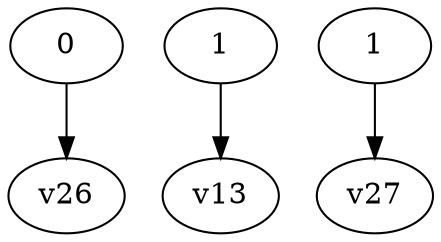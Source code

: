 digraph G { 
v14 [label="0"]; 
v51 [label="1"]; 
v56 [label="1"]; 
v14 -> v26;
v51 -> v13;
v56 -> v27;
}